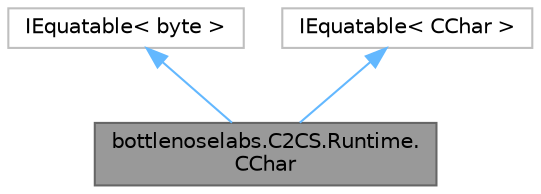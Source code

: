 digraph "bottlenoselabs.C2CS.Runtime.CChar"
{
 // LATEX_PDF_SIZE
  bgcolor="transparent";
  edge [fontname=Helvetica,fontsize=10,labelfontname=Helvetica,labelfontsize=10];
  node [fontname=Helvetica,fontsize=10,shape=box,height=0.2,width=0.4];
  Node1 [id="Node000001",label="bottlenoselabs.C2CS.Runtime.\lCChar",height=0.2,width=0.4,color="gray40", fillcolor="grey60", style="filled", fontcolor="black",tooltip="A value type with the same memory layout as a byte in a managed context and char in an unmanaged cont..."];
  Node2 -> Node1 [id="edge1_Node000001_Node000002",dir="back",color="steelblue1",style="solid",tooltip=" "];
  Node2 [id="Node000002",label="IEquatable\< byte \>",height=0.2,width=0.4,color="grey75", fillcolor="white", style="filled",tooltip=" "];
  Node3 -> Node1 [id="edge2_Node000001_Node000003",dir="back",color="steelblue1",style="solid",tooltip=" "];
  Node3 [id="Node000003",label="IEquatable\< CChar \>",height=0.2,width=0.4,color="grey75", fillcolor="white", style="filled",tooltip=" "];
}
